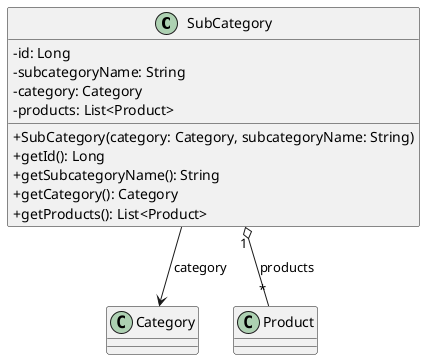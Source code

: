 @startuml
skinparam classAttributeIconSize 0

class SubCategory {
    - id: Long
    - subcategoryName: String
    - category: Category
    - products: List<Product>
    + SubCategory(category: Category, subcategoryName: String)
    + getId(): Long
    + getSubcategoryName(): String
    + getCategory(): Category
    + getProducts(): List<Product>
}

SubCategory --> Category : category
SubCategory "1" o-- "*" Product : products
@enduml
